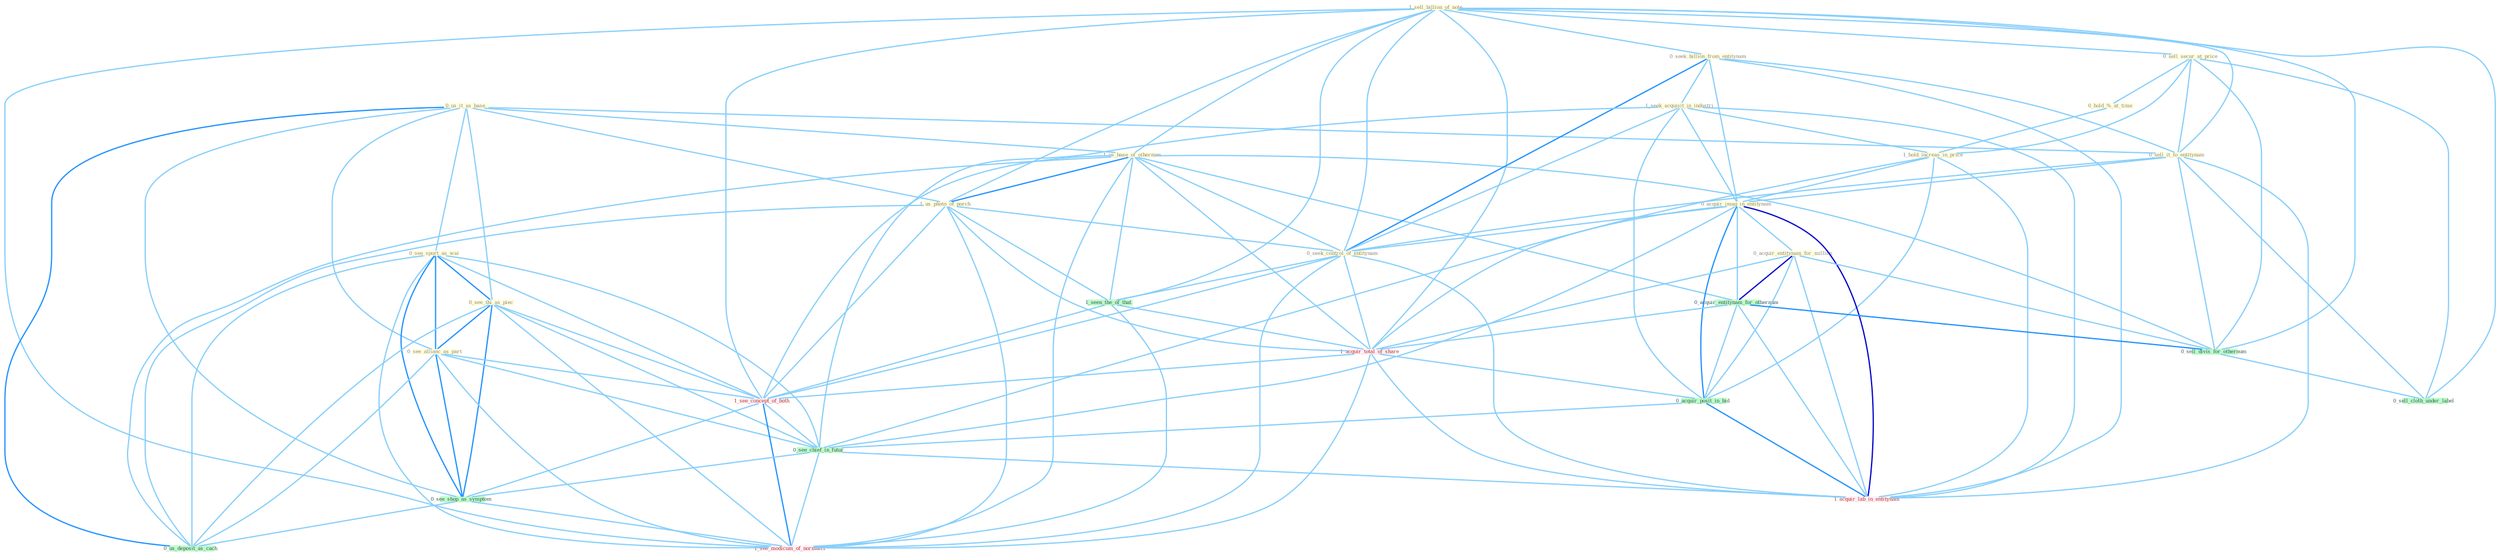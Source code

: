Graph G{ 
    node
    [shape=polygon,style=filled,width=.5,height=.06,color="#BDFCC9",fixedsize=true,fontsize=4,
    fontcolor="#2f4f4f"];
    {node
    [color="#ffffe0", fontcolor="#8b7d6b"] "1_sell_billion_of_note " "0_us_it_as_base " "0_see_sport_as_wai " "1_us_base_of_othernum " "0_sell_secur_at_price " "0_seek_billion_from_entitynam " "1_us_photo_of_porch " "0_hold_%_at_time " "0_sell_it_to_entitynam " "0_see_thi_as_piec " "1_seek_acquisit_in_industri " "1_hold_increas_in_price " "0_see_allianc_as_part " "0_acquir_imag_in_entitynam " "0_acquir_entitynam_for_million " "0_seek_control_of_entitynam "}
{node [color="#fff0f5", fontcolor="#b22222"] "1_acquir_total_of_share " "1_see_concept_of_both " "1_acquir_lab_in_entitynam " "1_see_modicum_of_normalci "}
edge [color="#B0E2FF"];

	"1_sell_billion_of_note " -- "1_us_base_of_othernum " [w="1", color="#87cefa" ];
	"1_sell_billion_of_note " -- "0_sell_secur_at_price " [w="1", color="#87cefa" ];
	"1_sell_billion_of_note " -- "0_seek_billion_from_entitynam " [w="1", color="#87cefa" ];
	"1_sell_billion_of_note " -- "1_us_photo_of_porch " [w="1", color="#87cefa" ];
	"1_sell_billion_of_note " -- "0_sell_it_to_entitynam " [w="1", color="#87cefa" ];
	"1_sell_billion_of_note " -- "0_seek_control_of_entitynam " [w="1", color="#87cefa" ];
	"1_sell_billion_of_note " -- "1_seen_the_of_that " [w="1", color="#87cefa" ];
	"1_sell_billion_of_note " -- "0_sell_divis_for_othernum " [w="1", color="#87cefa" ];
	"1_sell_billion_of_note " -- "1_acquir_total_of_share " [w="1", color="#87cefa" ];
	"1_sell_billion_of_note " -- "0_sell_cloth_under_label " [w="1", color="#87cefa" ];
	"1_sell_billion_of_note " -- "1_see_concept_of_both " [w="1", color="#87cefa" ];
	"1_sell_billion_of_note " -- "1_see_modicum_of_normalci " [w="1", color="#87cefa" ];
	"0_us_it_as_base " -- "0_see_sport_as_wai " [w="1", color="#87cefa" ];
	"0_us_it_as_base " -- "1_us_base_of_othernum " [w="1", color="#87cefa" ];
	"0_us_it_as_base " -- "1_us_photo_of_porch " [w="1", color="#87cefa" ];
	"0_us_it_as_base " -- "0_sell_it_to_entitynam " [w="1", color="#87cefa" ];
	"0_us_it_as_base " -- "0_see_thi_as_piec " [w="1", color="#87cefa" ];
	"0_us_it_as_base " -- "0_see_allianc_as_part " [w="1", color="#87cefa" ];
	"0_us_it_as_base " -- "0_see_shop_as_symptom " [w="1", color="#87cefa" ];
	"0_us_it_as_base " -- "0_us_deposit_as_cach " [w="2", color="#1e90ff" , len=0.8];
	"0_see_sport_as_wai " -- "0_see_thi_as_piec " [w="2", color="#1e90ff" , len=0.8];
	"0_see_sport_as_wai " -- "0_see_allianc_as_part " [w="2", color="#1e90ff" , len=0.8];
	"0_see_sport_as_wai " -- "1_see_concept_of_both " [w="1", color="#87cefa" ];
	"0_see_sport_as_wai " -- "0_see_chief_in_futur " [w="1", color="#87cefa" ];
	"0_see_sport_as_wai " -- "0_see_shop_as_symptom " [w="2", color="#1e90ff" , len=0.8];
	"0_see_sport_as_wai " -- "0_us_deposit_as_cach " [w="1", color="#87cefa" ];
	"0_see_sport_as_wai " -- "1_see_modicum_of_normalci " [w="1", color="#87cefa" ];
	"1_us_base_of_othernum " -- "1_us_photo_of_porch " [w="2", color="#1e90ff" , len=0.8];
	"1_us_base_of_othernum " -- "0_seek_control_of_entitynam " [w="1", color="#87cefa" ];
	"1_us_base_of_othernum " -- "0_acquir_entitynam_for_othernum " [w="1", color="#87cefa" ];
	"1_us_base_of_othernum " -- "1_seen_the_of_that " [w="1", color="#87cefa" ];
	"1_us_base_of_othernum " -- "0_sell_divis_for_othernum " [w="1", color="#87cefa" ];
	"1_us_base_of_othernum " -- "1_acquir_total_of_share " [w="1", color="#87cefa" ];
	"1_us_base_of_othernum " -- "1_see_concept_of_both " [w="1", color="#87cefa" ];
	"1_us_base_of_othernum " -- "0_us_deposit_as_cach " [w="1", color="#87cefa" ];
	"1_us_base_of_othernum " -- "1_see_modicum_of_normalci " [w="1", color="#87cefa" ];
	"0_sell_secur_at_price " -- "0_hold_%_at_time " [w="1", color="#87cefa" ];
	"0_sell_secur_at_price " -- "0_sell_it_to_entitynam " [w="1", color="#87cefa" ];
	"0_sell_secur_at_price " -- "1_hold_increas_in_price " [w="1", color="#87cefa" ];
	"0_sell_secur_at_price " -- "0_sell_divis_for_othernum " [w="1", color="#87cefa" ];
	"0_sell_secur_at_price " -- "0_sell_cloth_under_label " [w="1", color="#87cefa" ];
	"0_seek_billion_from_entitynam " -- "0_sell_it_to_entitynam " [w="1", color="#87cefa" ];
	"0_seek_billion_from_entitynam " -- "1_seek_acquisit_in_industri " [w="1", color="#87cefa" ];
	"0_seek_billion_from_entitynam " -- "0_acquir_imag_in_entitynam " [w="1", color="#87cefa" ];
	"0_seek_billion_from_entitynam " -- "0_seek_control_of_entitynam " [w="2", color="#1e90ff" , len=0.8];
	"0_seek_billion_from_entitynam " -- "1_acquir_lab_in_entitynam " [w="1", color="#87cefa" ];
	"1_us_photo_of_porch " -- "0_seek_control_of_entitynam " [w="1", color="#87cefa" ];
	"1_us_photo_of_porch " -- "1_seen_the_of_that " [w="1", color="#87cefa" ];
	"1_us_photo_of_porch " -- "1_acquir_total_of_share " [w="1", color="#87cefa" ];
	"1_us_photo_of_porch " -- "1_see_concept_of_both " [w="1", color="#87cefa" ];
	"1_us_photo_of_porch " -- "0_us_deposit_as_cach " [w="1", color="#87cefa" ];
	"1_us_photo_of_porch " -- "1_see_modicum_of_normalci " [w="1", color="#87cefa" ];
	"0_hold_%_at_time " -- "1_hold_increas_in_price " [w="1", color="#87cefa" ];
	"0_sell_it_to_entitynam " -- "0_acquir_imag_in_entitynam " [w="1", color="#87cefa" ];
	"0_sell_it_to_entitynam " -- "0_seek_control_of_entitynam " [w="1", color="#87cefa" ];
	"0_sell_it_to_entitynam " -- "0_sell_divis_for_othernum " [w="1", color="#87cefa" ];
	"0_sell_it_to_entitynam " -- "0_sell_cloth_under_label " [w="1", color="#87cefa" ];
	"0_sell_it_to_entitynam " -- "1_acquir_lab_in_entitynam " [w="1", color="#87cefa" ];
	"0_see_thi_as_piec " -- "0_see_allianc_as_part " [w="2", color="#1e90ff" , len=0.8];
	"0_see_thi_as_piec " -- "1_see_concept_of_both " [w="1", color="#87cefa" ];
	"0_see_thi_as_piec " -- "0_see_chief_in_futur " [w="1", color="#87cefa" ];
	"0_see_thi_as_piec " -- "0_see_shop_as_symptom " [w="2", color="#1e90ff" , len=0.8];
	"0_see_thi_as_piec " -- "0_us_deposit_as_cach " [w="1", color="#87cefa" ];
	"0_see_thi_as_piec " -- "1_see_modicum_of_normalci " [w="1", color="#87cefa" ];
	"1_seek_acquisit_in_industri " -- "1_hold_increas_in_price " [w="1", color="#87cefa" ];
	"1_seek_acquisit_in_industri " -- "0_acquir_imag_in_entitynam " [w="1", color="#87cefa" ];
	"1_seek_acquisit_in_industri " -- "0_seek_control_of_entitynam " [w="1", color="#87cefa" ];
	"1_seek_acquisit_in_industri " -- "0_acquir_posit_in_bid " [w="1", color="#87cefa" ];
	"1_seek_acquisit_in_industri " -- "0_see_chief_in_futur " [w="1", color="#87cefa" ];
	"1_seek_acquisit_in_industri " -- "1_acquir_lab_in_entitynam " [w="1", color="#87cefa" ];
	"1_hold_increas_in_price " -- "0_acquir_imag_in_entitynam " [w="1", color="#87cefa" ];
	"1_hold_increas_in_price " -- "0_acquir_posit_in_bid " [w="1", color="#87cefa" ];
	"1_hold_increas_in_price " -- "0_see_chief_in_futur " [w="1", color="#87cefa" ];
	"1_hold_increas_in_price " -- "1_acquir_lab_in_entitynam " [w="1", color="#87cefa" ];
	"0_see_allianc_as_part " -- "1_see_concept_of_both " [w="1", color="#87cefa" ];
	"0_see_allianc_as_part " -- "0_see_chief_in_futur " [w="1", color="#87cefa" ];
	"0_see_allianc_as_part " -- "0_see_shop_as_symptom " [w="2", color="#1e90ff" , len=0.8];
	"0_see_allianc_as_part " -- "0_us_deposit_as_cach " [w="1", color="#87cefa" ];
	"0_see_allianc_as_part " -- "1_see_modicum_of_normalci " [w="1", color="#87cefa" ];
	"0_acquir_imag_in_entitynam " -- "0_acquir_entitynam_for_million " [w="1", color="#87cefa" ];
	"0_acquir_imag_in_entitynam " -- "0_seek_control_of_entitynam " [w="1", color="#87cefa" ];
	"0_acquir_imag_in_entitynam " -- "0_acquir_entitynam_for_othernum " [w="1", color="#87cefa" ];
	"0_acquir_imag_in_entitynam " -- "1_acquir_total_of_share " [w="1", color="#87cefa" ];
	"0_acquir_imag_in_entitynam " -- "0_acquir_posit_in_bid " [w="2", color="#1e90ff" , len=0.8];
	"0_acquir_imag_in_entitynam " -- "0_see_chief_in_futur " [w="1", color="#87cefa" ];
	"0_acquir_imag_in_entitynam " -- "1_acquir_lab_in_entitynam " [w="3", color="#0000cd" , len=0.6];
	"0_acquir_entitynam_for_million " -- "0_acquir_entitynam_for_othernum " [w="3", color="#0000cd" , len=0.6];
	"0_acquir_entitynam_for_million " -- "0_sell_divis_for_othernum " [w="1", color="#87cefa" ];
	"0_acquir_entitynam_for_million " -- "1_acquir_total_of_share " [w="1", color="#87cefa" ];
	"0_acquir_entitynam_for_million " -- "0_acquir_posit_in_bid " [w="1", color="#87cefa" ];
	"0_acquir_entitynam_for_million " -- "1_acquir_lab_in_entitynam " [w="1", color="#87cefa" ];
	"0_seek_control_of_entitynam " -- "1_seen_the_of_that " [w="1", color="#87cefa" ];
	"0_seek_control_of_entitynam " -- "1_acquir_total_of_share " [w="1", color="#87cefa" ];
	"0_seek_control_of_entitynam " -- "1_see_concept_of_both " [w="1", color="#87cefa" ];
	"0_seek_control_of_entitynam " -- "1_acquir_lab_in_entitynam " [w="1", color="#87cefa" ];
	"0_seek_control_of_entitynam " -- "1_see_modicum_of_normalci " [w="1", color="#87cefa" ];
	"0_acquir_entitynam_for_othernum " -- "0_sell_divis_for_othernum " [w="2", color="#1e90ff" , len=0.8];
	"0_acquir_entitynam_for_othernum " -- "1_acquir_total_of_share " [w="1", color="#87cefa" ];
	"0_acquir_entitynam_for_othernum " -- "0_acquir_posit_in_bid " [w="1", color="#87cefa" ];
	"0_acquir_entitynam_for_othernum " -- "1_acquir_lab_in_entitynam " [w="1", color="#87cefa" ];
	"1_seen_the_of_that " -- "1_acquir_total_of_share " [w="1", color="#87cefa" ];
	"1_seen_the_of_that " -- "1_see_concept_of_both " [w="1", color="#87cefa" ];
	"1_seen_the_of_that " -- "1_see_modicum_of_normalci " [w="1", color="#87cefa" ];
	"0_sell_divis_for_othernum " -- "0_sell_cloth_under_label " [w="1", color="#87cefa" ];
	"1_acquir_total_of_share " -- "0_acquir_posit_in_bid " [w="1", color="#87cefa" ];
	"1_acquir_total_of_share " -- "1_see_concept_of_both " [w="1", color="#87cefa" ];
	"1_acquir_total_of_share " -- "1_acquir_lab_in_entitynam " [w="1", color="#87cefa" ];
	"1_acquir_total_of_share " -- "1_see_modicum_of_normalci " [w="1", color="#87cefa" ];
	"0_acquir_posit_in_bid " -- "0_see_chief_in_futur " [w="1", color="#87cefa" ];
	"0_acquir_posit_in_bid " -- "1_acquir_lab_in_entitynam " [w="2", color="#1e90ff" , len=0.8];
	"1_see_concept_of_both " -- "0_see_chief_in_futur " [w="1", color="#87cefa" ];
	"1_see_concept_of_both " -- "0_see_shop_as_symptom " [w="1", color="#87cefa" ];
	"1_see_concept_of_both " -- "1_see_modicum_of_normalci " [w="2", color="#1e90ff" , len=0.8];
	"0_see_chief_in_futur " -- "0_see_shop_as_symptom " [w="1", color="#87cefa" ];
	"0_see_chief_in_futur " -- "1_acquir_lab_in_entitynam " [w="1", color="#87cefa" ];
	"0_see_chief_in_futur " -- "1_see_modicum_of_normalci " [w="1", color="#87cefa" ];
	"0_see_shop_as_symptom " -- "0_us_deposit_as_cach " [w="1", color="#87cefa" ];
	"0_see_shop_as_symptom " -- "1_see_modicum_of_normalci " [w="1", color="#87cefa" ];
}